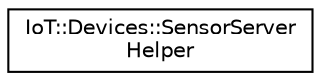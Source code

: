 digraph "Graphical Class Hierarchy"
{
 // LATEX_PDF_SIZE
  edge [fontname="Helvetica",fontsize="10",labelfontname="Helvetica",labelfontsize="10"];
  node [fontname="Helvetica",fontsize="10",shape=record];
  rankdir="LR";
  Node0 [label="IoT::Devices::SensorServer\lHelper",height=0.2,width=0.4,color="black", fillcolor="white", style="filled",URL="$classIoT_1_1Devices_1_1SensorServerHelper.html",tooltip=" "];
}

